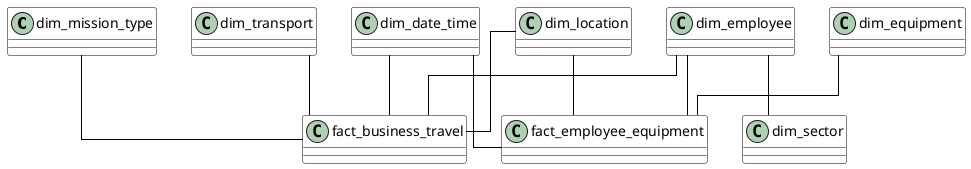 @startuml Database Schema

' Set skin parameters for better visualization
skinparam linetype ortho
skinparam class {
    BackgroundColor White
    ArrowColor Black
    BorderColor Black
}

' Dimension Tables
class "dim_mission_type" as mission_type
class "dim_transport" as transport
class "dim_date_time" as date_time
class "dim_location" as location
class "dim_sector" as sector
class "dim_equipment" as equipment
class "dim_employee" as employee

' Fact Tables
class "fact_business_travel" as business_travel
class "fact_employee_equipment" as employee_equipment

' Relationships
employee -- business_travel
employee -- employee_equipment
employee -- sector
mission_type -- business_travel
transport -- business_travel
date_time -- business_travel
location -- business_travel
location -- employee_equipment
equipment -- employee_equipment
date_time -- employee_equipment

@enduml 